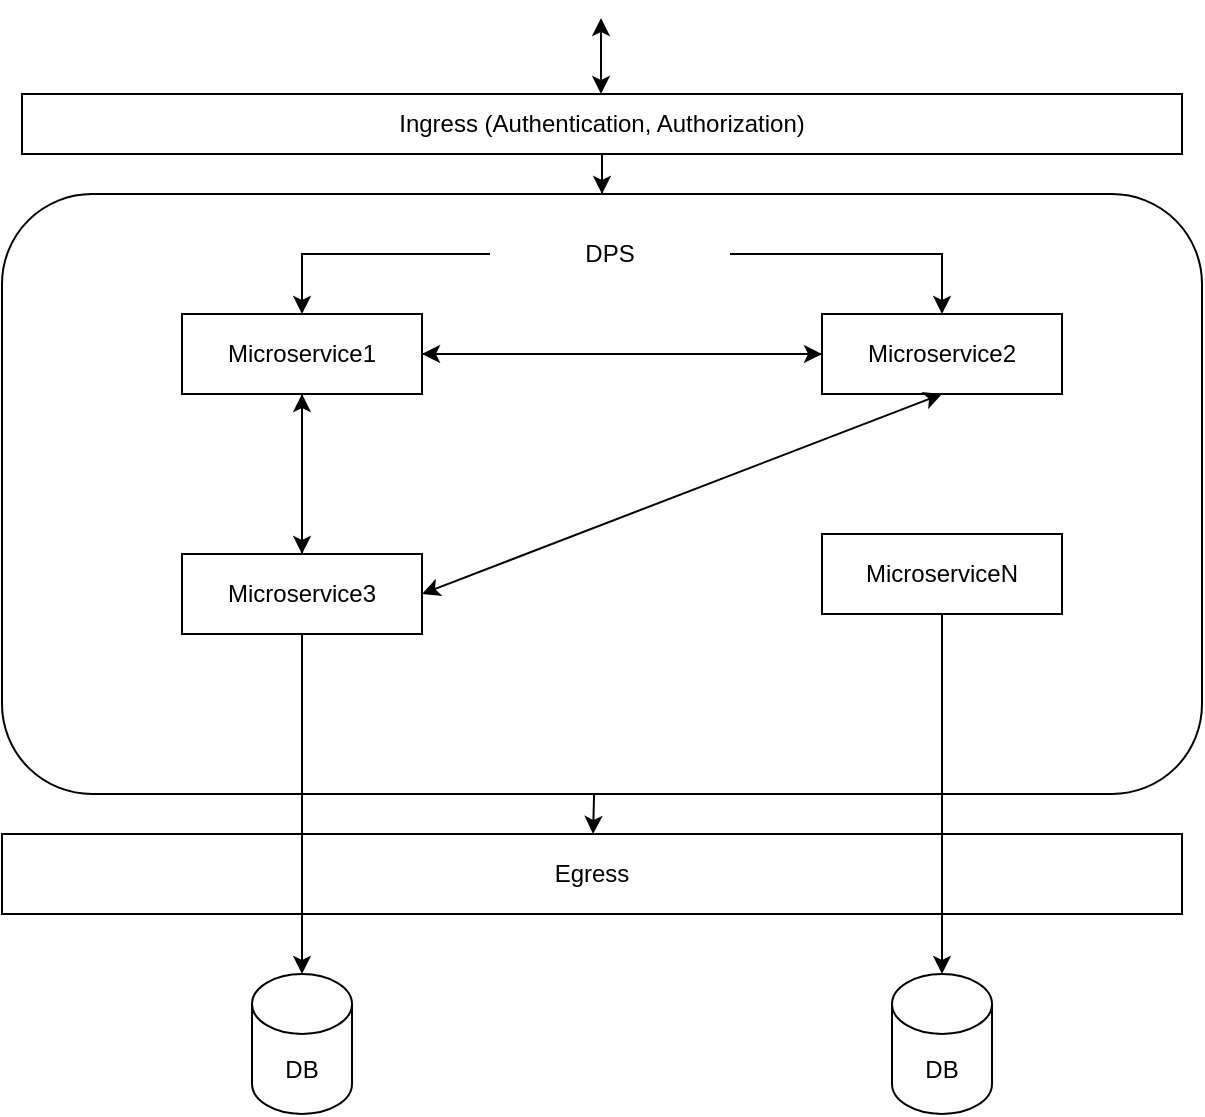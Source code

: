<mxfile version="13.7.7" type="device"><diagram id="PWtMZiJNdhsTCZRMiJVB" name="Page-1"><mxGraphModel dx="1422" dy="735" grid="1" gridSize="10" guides="1" tooltips="1" connect="1" arrows="1" fold="1" page="1" pageScale="1" pageWidth="827" pageHeight="1169" math="0" shadow="0"><root><mxCell id="0"/><mxCell id="1" parent="0"/><mxCell id="e_M7C6ORTEFQ5HA9PZ9C-3" style="edgeStyle=orthogonalEdgeStyle;rounded=0;orthogonalLoop=1;jettySize=auto;html=1;entryX=0.5;entryY=0;entryDx=0;entryDy=0;" edge="1" parent="1" source="e_M7C6ORTEFQ5HA9PZ9C-2" target="e_M7C6ORTEFQ5HA9PZ9C-9"><mxGeometry relative="1" as="geometry"><mxPoint x="395" y="150" as="targetPoint"/></mxGeometry></mxCell><mxCell id="e_M7C6ORTEFQ5HA9PZ9C-2" value="&lt;div&gt;Ingress (Authentication, Authorization)&lt;/div&gt;" style="rounded=0;whiteSpace=wrap;html=1;" vertex="1" parent="1"><mxGeometry x="180" y="110" width="580" height="30" as="geometry"/></mxCell><mxCell id="e_M7C6ORTEFQ5HA9PZ9C-5" value="&lt;div&gt;Egress&lt;/div&gt;" style="rounded=0;whiteSpace=wrap;html=1;" vertex="1" parent="1"><mxGeometry x="170" y="480" width="590" height="40" as="geometry"/></mxCell><mxCell id="e_M7C6ORTEFQ5HA9PZ9C-7" value="" style="endArrow=classic;startArrow=classic;html=1;" edge="1" parent="1"><mxGeometry width="50" height="50" relative="1" as="geometry"><mxPoint x="469.5" y="110" as="sourcePoint"/><mxPoint x="469.5" y="72" as="targetPoint"/></mxGeometry></mxCell><mxCell id="e_M7C6ORTEFQ5HA9PZ9C-36" style="edgeStyle=none;rounded=0;orthogonalLoop=1;jettySize=auto;html=1;" edge="1" parent="1" source="e_M7C6ORTEFQ5HA9PZ9C-9" target="e_M7C6ORTEFQ5HA9PZ9C-5"><mxGeometry relative="1" as="geometry"/></mxCell><mxCell id="e_M7C6ORTEFQ5HA9PZ9C-9" value="" style="rounded=1;whiteSpace=wrap;html=1;" vertex="1" parent="1"><mxGeometry x="170" y="160" width="600" height="300" as="geometry"/></mxCell><mxCell id="e_M7C6ORTEFQ5HA9PZ9C-19" style="edgeStyle=orthogonalEdgeStyle;rounded=0;orthogonalLoop=1;jettySize=auto;html=1;" edge="1" parent="1" source="e_M7C6ORTEFQ5HA9PZ9C-10" target="e_M7C6ORTEFQ5HA9PZ9C-12"><mxGeometry relative="1" as="geometry"/></mxCell><mxCell id="e_M7C6ORTEFQ5HA9PZ9C-22" style="edgeStyle=orthogonalEdgeStyle;rounded=0;orthogonalLoop=1;jettySize=auto;html=1;" edge="1" parent="1" source="e_M7C6ORTEFQ5HA9PZ9C-10" target="e_M7C6ORTEFQ5HA9PZ9C-20"><mxGeometry relative="1" as="geometry"/></mxCell><mxCell id="e_M7C6ORTEFQ5HA9PZ9C-10" value="DPS" style="text;html=1;strokeColor=none;fillColor=none;align=center;verticalAlign=middle;whiteSpace=wrap;rounded=0;" vertex="1" parent="1"><mxGeometry x="414" y="170" width="120" height="40" as="geometry"/></mxCell><mxCell id="e_M7C6ORTEFQ5HA9PZ9C-24" style="edgeStyle=orthogonalEdgeStyle;rounded=0;orthogonalLoop=1;jettySize=auto;html=1;" edge="1" parent="1" source="e_M7C6ORTEFQ5HA9PZ9C-12" target="e_M7C6ORTEFQ5HA9PZ9C-20"><mxGeometry relative="1" as="geometry"/></mxCell><mxCell id="e_M7C6ORTEFQ5HA9PZ9C-12" value="&lt;div&gt;Microservice2&lt;/div&gt;" style="rounded=0;whiteSpace=wrap;html=1;" vertex="1" parent="1"><mxGeometry x="580" y="220" width="120" height="40" as="geometry"/></mxCell><mxCell id="e_M7C6ORTEFQ5HA9PZ9C-16" style="edgeStyle=orthogonalEdgeStyle;rounded=0;orthogonalLoop=1;jettySize=auto;html=1;" edge="1" parent="1" source="e_M7C6ORTEFQ5HA9PZ9C-13" target="e_M7C6ORTEFQ5HA9PZ9C-14"><mxGeometry relative="1" as="geometry"/></mxCell><mxCell id="e_M7C6ORTEFQ5HA9PZ9C-18" style="edgeStyle=orthogonalEdgeStyle;rounded=0;orthogonalLoop=1;jettySize=auto;html=1;" edge="1" parent="1" source="e_M7C6ORTEFQ5HA9PZ9C-13" target="e_M7C6ORTEFQ5HA9PZ9C-20"><mxGeometry relative="1" as="geometry"><mxPoint x="250" y="370" as="targetPoint"/></mxGeometry></mxCell><mxCell id="e_M7C6ORTEFQ5HA9PZ9C-13" value="&lt;div&gt;Microservice3&lt;/div&gt;" style="rounded=0;whiteSpace=wrap;html=1;" vertex="1" parent="1"><mxGeometry x="260" y="340" width="120" height="40" as="geometry"/></mxCell><mxCell id="e_M7C6ORTEFQ5HA9PZ9C-14" value="DB" style="shape=cylinder3;whiteSpace=wrap;html=1;boundedLbl=1;backgroundOutline=1;size=15;" vertex="1" parent="1"><mxGeometry x="295" y="550" width="50" height="70" as="geometry"/></mxCell><mxCell id="e_M7C6ORTEFQ5HA9PZ9C-23" style="edgeStyle=orthogonalEdgeStyle;rounded=0;orthogonalLoop=1;jettySize=auto;html=1;entryX=0;entryY=0.5;entryDx=0;entryDy=0;" edge="1" parent="1" source="e_M7C6ORTEFQ5HA9PZ9C-20" target="e_M7C6ORTEFQ5HA9PZ9C-12"><mxGeometry relative="1" as="geometry"/></mxCell><mxCell id="e_M7C6ORTEFQ5HA9PZ9C-33" style="edgeStyle=none;rounded=0;orthogonalLoop=1;jettySize=auto;html=1;" edge="1" parent="1" source="e_M7C6ORTEFQ5HA9PZ9C-20" target="e_M7C6ORTEFQ5HA9PZ9C-13"><mxGeometry relative="1" as="geometry"/></mxCell><mxCell id="e_M7C6ORTEFQ5HA9PZ9C-20" value="&lt;div&gt;Microservice1&lt;/div&gt;" style="rounded=0;whiteSpace=wrap;html=1;" vertex="1" parent="1"><mxGeometry x="260" y="220" width="120" height="40" as="geometry"/></mxCell><mxCell id="e_M7C6ORTEFQ5HA9PZ9C-29" style="edgeStyle=orthogonalEdgeStyle;rounded=0;orthogonalLoop=1;jettySize=auto;html=1;entryX=0.5;entryY=0;entryDx=0;entryDy=0;entryPerimeter=0;" edge="1" parent="1" source="e_M7C6ORTEFQ5HA9PZ9C-27" target="e_M7C6ORTEFQ5HA9PZ9C-28"><mxGeometry relative="1" as="geometry"><mxPoint x="500" y="670" as="targetPoint"/></mxGeometry></mxCell><mxCell id="e_M7C6ORTEFQ5HA9PZ9C-27" value="&lt;div&gt;MicroserviceN&lt;/div&gt;" style="rounded=0;whiteSpace=wrap;html=1;" vertex="1" parent="1"><mxGeometry x="580" y="330" width="120" height="40" as="geometry"/></mxCell><mxCell id="e_M7C6ORTEFQ5HA9PZ9C-28" value="DB" style="shape=cylinder3;whiteSpace=wrap;html=1;boundedLbl=1;backgroundOutline=1;size=15;" vertex="1" parent="1"><mxGeometry x="615" y="550" width="50" height="70" as="geometry"/></mxCell><mxCell id="e_M7C6ORTEFQ5HA9PZ9C-32" value="" style="endArrow=classic;startArrow=classic;html=1;entryX=0.5;entryY=1;entryDx=0;entryDy=0;exitX=1;exitY=0.5;exitDx=0;exitDy=0;" edge="1" parent="1" source="e_M7C6ORTEFQ5HA9PZ9C-13" target="e_M7C6ORTEFQ5HA9PZ9C-12"><mxGeometry width="50" height="50" relative="1" as="geometry"><mxPoint x="370" y="490" as="sourcePoint"/><mxPoint x="420" y="440" as="targetPoint"/><Array as="points"/></mxGeometry></mxCell></root></mxGraphModel></diagram></mxfile>